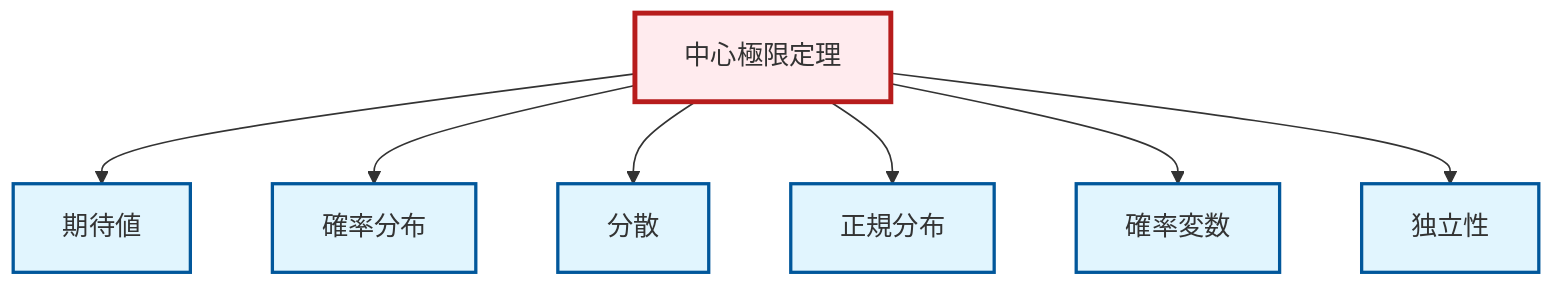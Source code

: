 graph TD
    classDef definition fill:#e1f5fe,stroke:#01579b,stroke-width:2px
    classDef theorem fill:#f3e5f5,stroke:#4a148c,stroke-width:2px
    classDef axiom fill:#fff3e0,stroke:#e65100,stroke-width:2px
    classDef example fill:#e8f5e9,stroke:#1b5e20,stroke-width:2px
    classDef current fill:#ffebee,stroke:#b71c1c,stroke-width:3px
    def-variance["分散"]:::definition
    thm-central-limit["中心極限定理"]:::theorem
    def-expectation["期待値"]:::definition
    def-independence["独立性"]:::definition
    def-normal-distribution["正規分布"]:::definition
    def-probability-distribution["確率分布"]:::definition
    def-random-variable["確率変数"]:::definition
    thm-central-limit --> def-expectation
    thm-central-limit --> def-probability-distribution
    thm-central-limit --> def-variance
    thm-central-limit --> def-normal-distribution
    thm-central-limit --> def-random-variable
    thm-central-limit --> def-independence
    class thm-central-limit current